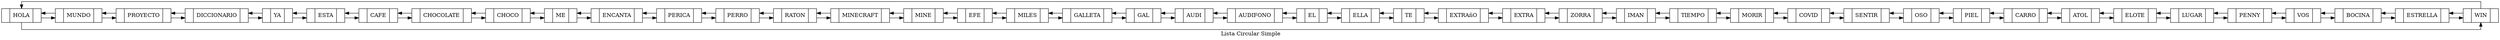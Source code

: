 digraph ListaDoble {
rankdir=LR;
splines=ortho;
Nodo0[shape=record,label="{<pre>|HOLA|<next>}"];
Nodo1[shape=record,label="{<pre>|MUNDO|<next>}"];
Nodo2[shape=record,label="{<pre>|PROYECTO|<next>}"];
Nodo3[shape=record,label="{<pre>|DICCIONARIO|<next>}"];
Nodo4[shape=record,label="{<pre>|YA|<next>}"];
Nodo5[shape=record,label="{<pre>|ESTA|<next>}"];
Nodo6[shape=record,label="{<pre>|CAFE|<next>}"];
Nodo7[shape=record,label="{<pre>|CHOCOLATE|<next>}"];
Nodo8[shape=record,label="{<pre>|CHOCO|<next>}"];
Nodo9[shape=record,label="{<pre>|ME|<next>}"];
Nodo10[shape=record,label="{<pre>|ENCANTA|<next>}"];
Nodo11[shape=record,label="{<pre>|PERICA|<next>}"];
Nodo12[shape=record,label="{<pre>|PERRO|<next>}"];
Nodo13[shape=record,label="{<pre>|RATON|<next>}"];
Nodo14[shape=record,label="{<pre>|MINECRAFT|<next>}"];
Nodo15[shape=record,label="{<pre>|MINE|<next>}"];
Nodo16[shape=record,label="{<pre>|EFE|<next>}"];
Nodo17[shape=record,label="{<pre>|MILES|<next>}"];
Nodo18[shape=record,label="{<pre>|GALLETA|<next>}"];
Nodo19[shape=record,label="{<pre>|GAL|<next>}"];
Nodo20[shape=record,label="{<pre>|AUDI|<next>}"];
Nodo21[shape=record,label="{<pre>|AUDIFONO|<next>}"];
Nodo22[shape=record,label="{<pre>|EL|<next>}"];
Nodo23[shape=record,label="{<pre>|ELLA|<next>}"];
Nodo24[shape=record,label="{<pre>|TE|<next>}"];
Nodo25[shape=record,label="{<pre>|EXTRAñO|<next>}"];
Nodo26[shape=record,label="{<pre>|EXTRA|<next>}"];
Nodo27[shape=record,label="{<pre>|ZORRA|<next>}"];
Nodo28[shape=record,label="{<pre>|IMAN|<next>}"];
Nodo29[shape=record,label="{<pre>|TIEMPO|<next>}"];
Nodo30[shape=record,label="{<pre>|MORIR|<next>}"];
Nodo31[shape=record,label="{<pre>|COVID|<next>}"];
Nodo32[shape=record,label="{<pre>|SENTIR|<next>}"];
Nodo33[shape=record,label="{<pre>|OSO|<next>}"];
Nodo34[shape=record,label="{<pre>|PIEL|<next>}"];
Nodo35[shape=record,label="{<pre>|CARRO|<next>}"];
Nodo36[shape=record,label="{<pre>|ATOL|<next>}"];
Nodo37[shape=record,label="{<pre>|ELOTE|<next>}"];
Nodo38[shape=record,label="{<pre>|LUGAR|<next>}"];
Nodo39[shape=record,label="{<pre>|PENNY|<next>}"];
Nodo40[shape=record,label="{<pre>|VOS|<next>}"];
Nodo41[shape=record,label="{<pre>|BOCINA|<next>}"];
Nodo42[shape=record,label="{<pre>|ESTRELLA|<next>}"];
Nodo43[shape=record,label="{<pre>|WIN|<next>}"];
Nodo0->Nodo1;
Nodo1->Nodo0;
Nodo1->Nodo2;
Nodo2->Nodo1;
Nodo2->Nodo3;
Nodo3->Nodo2;
Nodo3->Nodo4;
Nodo4->Nodo3;
Nodo4->Nodo5;
Nodo5->Nodo4;
Nodo5->Nodo6;
Nodo6->Nodo5;
Nodo6->Nodo7;
Nodo7->Nodo6;
Nodo7->Nodo8;
Nodo8->Nodo7;
Nodo8->Nodo9;
Nodo9->Nodo8;
Nodo9->Nodo10;
Nodo10->Nodo9;
Nodo10->Nodo11;
Nodo11->Nodo10;
Nodo11->Nodo12;
Nodo12->Nodo11;
Nodo12->Nodo13;
Nodo13->Nodo12;
Nodo13->Nodo14;
Nodo14->Nodo13;
Nodo14->Nodo15;
Nodo15->Nodo14;
Nodo15->Nodo16;
Nodo16->Nodo15;
Nodo16->Nodo17;
Nodo17->Nodo16;
Nodo17->Nodo18;
Nodo18->Nodo17;
Nodo18->Nodo19;
Nodo19->Nodo18;
Nodo19->Nodo20;
Nodo20->Nodo19;
Nodo20->Nodo21;
Nodo21->Nodo20;
Nodo21->Nodo22;
Nodo22->Nodo21;
Nodo22->Nodo23;
Nodo23->Nodo22;
Nodo23->Nodo24;
Nodo24->Nodo23;
Nodo24->Nodo25;
Nodo25->Nodo24;
Nodo25->Nodo26;
Nodo26->Nodo25;
Nodo26->Nodo27;
Nodo27->Nodo26;
Nodo27->Nodo28;
Nodo28->Nodo27;
Nodo28->Nodo29;
Nodo29->Nodo28;
Nodo29->Nodo30;
Nodo30->Nodo29;
Nodo30->Nodo31;
Nodo31->Nodo30;
Nodo31->Nodo32;
Nodo32->Nodo31;
Nodo32->Nodo33;
Nodo33->Nodo32;
Nodo33->Nodo34;
Nodo34->Nodo33;
Nodo34->Nodo35;
Nodo35->Nodo34;
Nodo35->Nodo36;
Nodo36->Nodo35;
Nodo36->Nodo37;
Nodo37->Nodo36;
Nodo37->Nodo38;
Nodo38->Nodo37;
Nodo38->Nodo39;
Nodo39->Nodo38;
Nodo39->Nodo40;
Nodo40->Nodo39;
Nodo40->Nodo41;
Nodo41->Nodo40;
Nodo41->Nodo42;
Nodo42->Nodo41;
Nodo42->Nodo43;
Nodo43->Nodo42;
Nodo43->Nodo0[constraint=false];
Nodo0->Nodo43[constraint=false];
label = " Lista Circular Simple";
}
